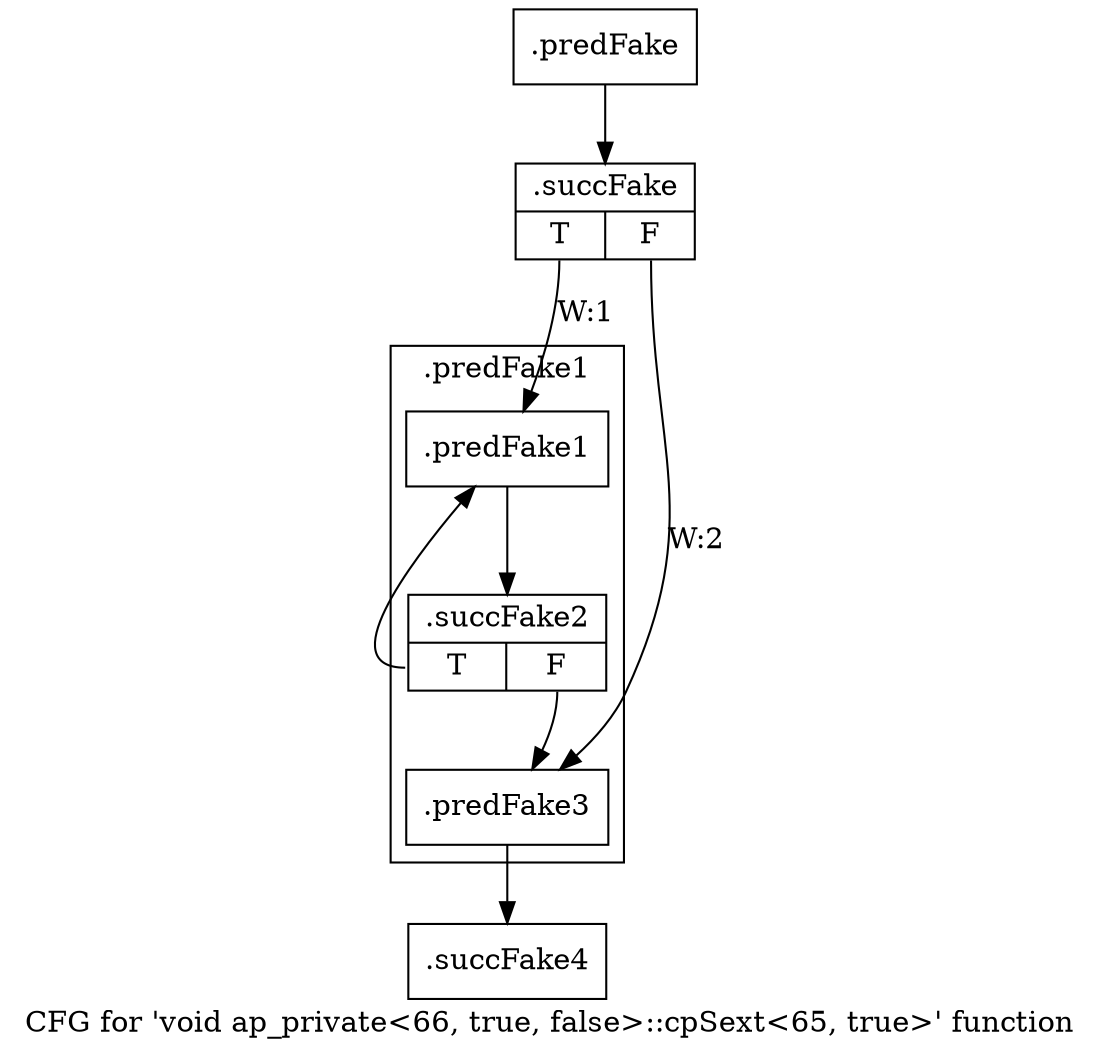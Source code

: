 digraph "CFG for 'void ap_private\<66, true, false\>::cpSext\<65, true\>' function" {
	label="CFG for 'void ap_private\<66, true, false\>::cpSext\<65, true\>' function";

	Node0x5f667f0 [shape=record,filename="",linenumber="",label="{.predFake}"];
	Node0x5f667f0 -> Node0x6307410[ callList="" memoryops="" filename="/mnt/xilinx/Vitis_HLS/2021.2/include/etc/ap_private.h" execusionnum="1"];
	Node0x6307410 [shape=record,filename="/mnt/xilinx/Vitis_HLS/2021.2/include/etc/ap_private.h",linenumber="5456",label="{.succFake|{<s0>T|<s1>F}}"];
	Node0x6307410:s0 -> Node0x5f668e0[label="W:1" callList="" memoryops="" filename="/mnt/xilinx/Vitis_HLS/2021.2/include/etc/ap_private.h" execusionnum="0"];
	Node0x6307410:s1 -> Node0x5f66a20[label="W:2" callList="" memoryops="" filename="/mnt/xilinx/Vitis_HLS/2021.2/include/etc/ap_private.h" execusionnum="1"];
	Node0x5f66a20 [shape=record,filename="/mnt/xilinx/Vitis_HLS/2021.2/include/etc/ap_private.h",linenumber="5484",label="{.predFake3}"];
	Node0x5f66a20 -> Node0x6307700[ callList="" memoryops="" filename="/mnt/xilinx/Vitis_HLS/2021.2/include/etc/ap_private.h" execusionnum="0"];
	Node0x6307700 [shape=record,filename="/mnt/xilinx/Vitis_HLS/2021.2/include/etc/ap_private.h",linenumber="5484",label="{.succFake4}"];
subgraph cluster_0 {
	label=".predFake1";
	tripcount="0";
	invocationtime="1";

	Node0x5f668e0 [shape=record,filename="/mnt/xilinx/Vitis_HLS/2021.2/include/etc/ap_private.h",linenumber="5469",label="{.predFake1}"];
	Node0x5f668e0 -> Node0x6307570[ callList="" memoryops="" filename="/mnt/xilinx/Vitis_HLS/2021.2/include/etc/ap_private.h" execusionnum="0"];
	Node0x6307570 [shape=record,filename="/mnt/xilinx/Vitis_HLS/2021.2/include/etc/ap_private.h",linenumber="5469",label="{.succFake2|{<s0>T|<s1>F}}"];
	Node0x6307570:s0 -> Node0x5f668e0[ callList="" memoryops="" filename="/mnt/xilinx/Vitis_HLS/2021.2/include/etc/ap_private.h" execusionnum="0"];
	Node0x6307570:s1 -> Node0x5f66a20[ callList="" memoryops="" filename="/mnt/xilinx/Vitis_HLS/2021.2/include/etc/ap_private.h" execusionnum="0"];
}
}
